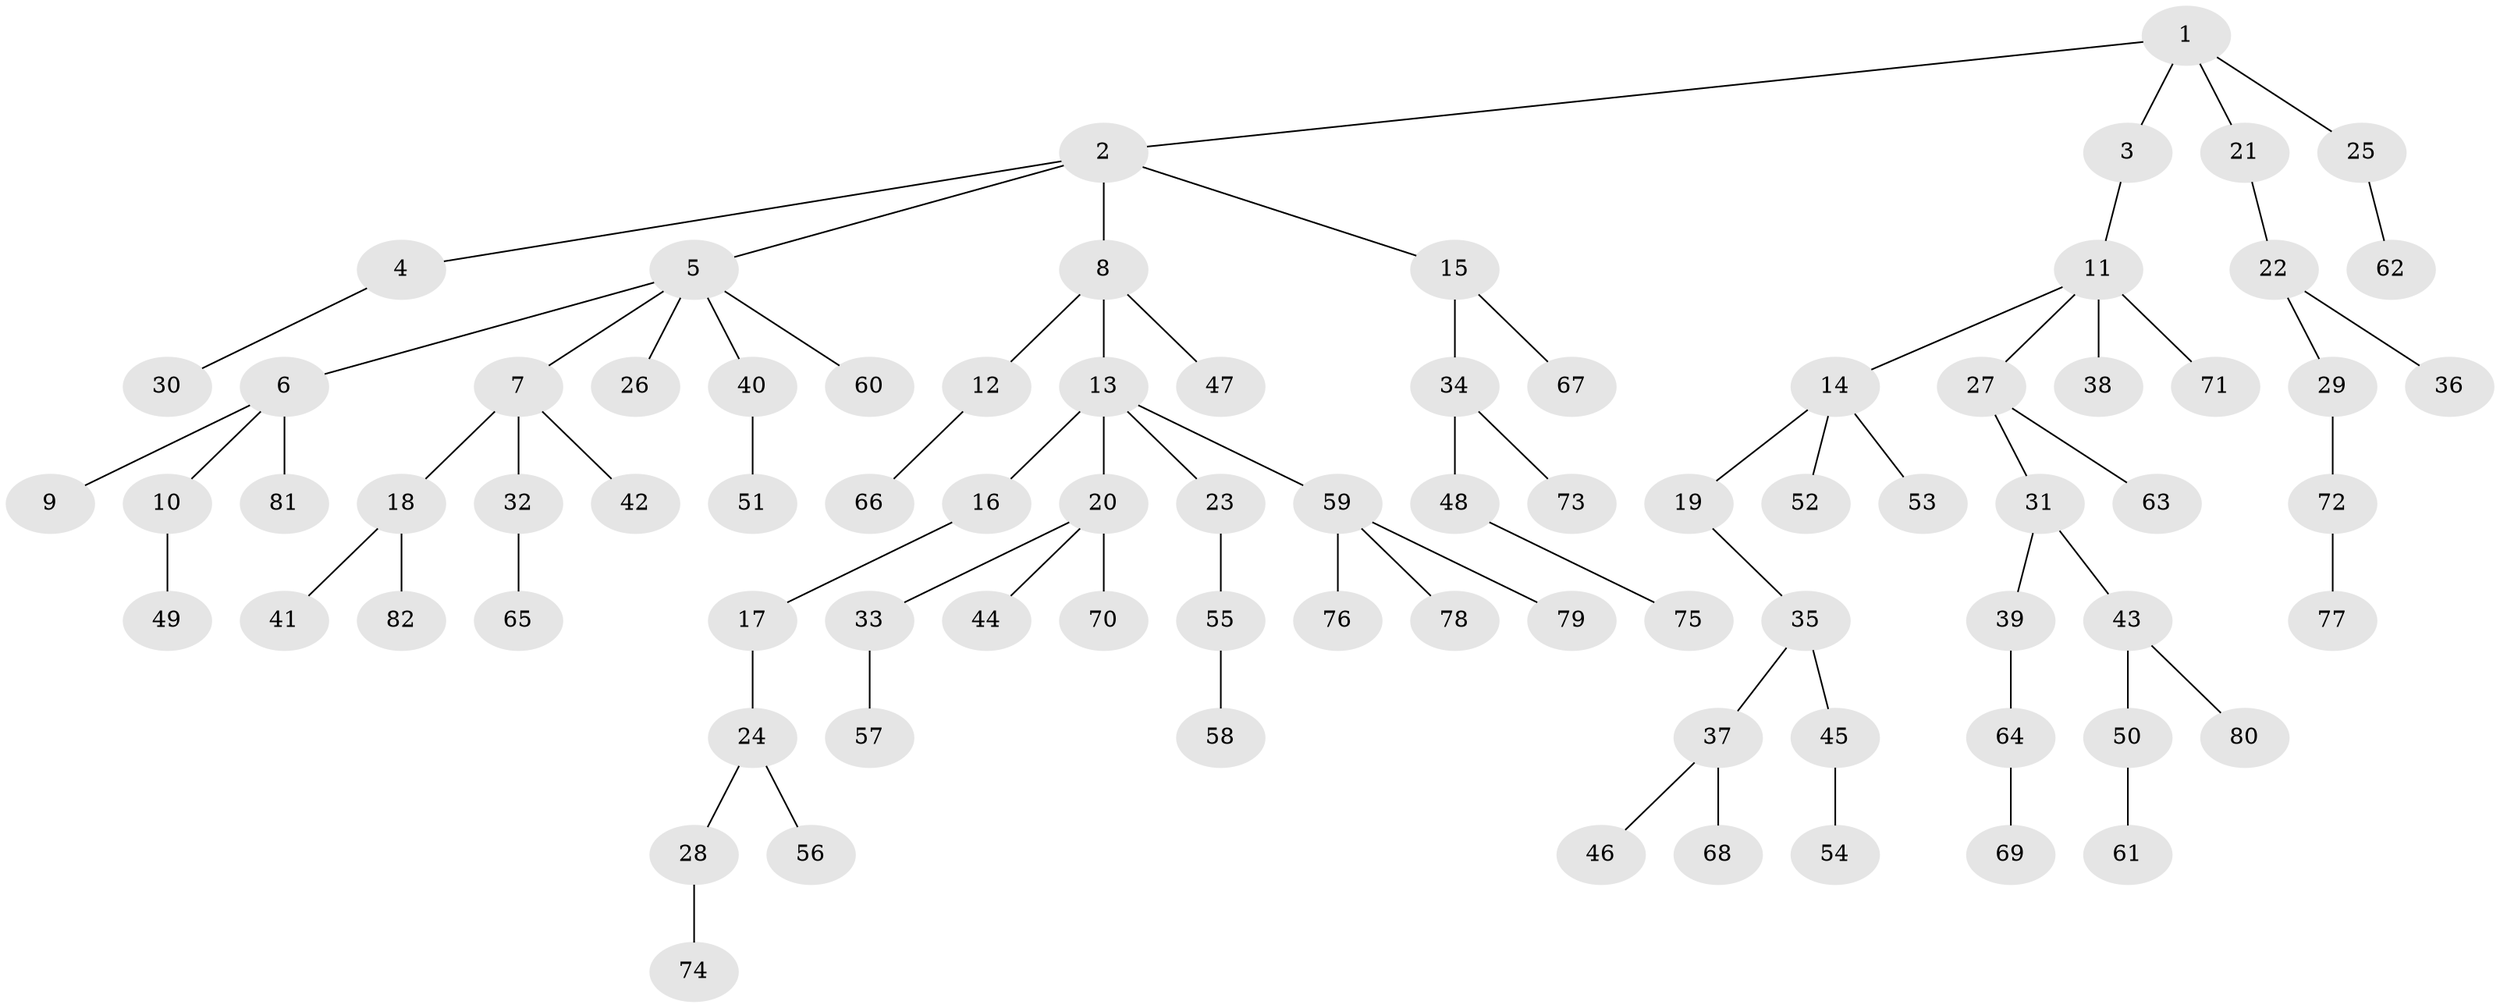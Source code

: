// coarse degree distribution, {4: 0.12727272727272726, 7: 0.01818181818181818, 2: 0.14545454545454545, 1: 0.5818181818181818, 5: 0.03636363636363636, 3: 0.09090909090909091}
// Generated by graph-tools (version 1.1) at 2025/24/03/03/25 07:24:06]
// undirected, 82 vertices, 81 edges
graph export_dot {
graph [start="1"]
  node [color=gray90,style=filled];
  1;
  2;
  3;
  4;
  5;
  6;
  7;
  8;
  9;
  10;
  11;
  12;
  13;
  14;
  15;
  16;
  17;
  18;
  19;
  20;
  21;
  22;
  23;
  24;
  25;
  26;
  27;
  28;
  29;
  30;
  31;
  32;
  33;
  34;
  35;
  36;
  37;
  38;
  39;
  40;
  41;
  42;
  43;
  44;
  45;
  46;
  47;
  48;
  49;
  50;
  51;
  52;
  53;
  54;
  55;
  56;
  57;
  58;
  59;
  60;
  61;
  62;
  63;
  64;
  65;
  66;
  67;
  68;
  69;
  70;
  71;
  72;
  73;
  74;
  75;
  76;
  77;
  78;
  79;
  80;
  81;
  82;
  1 -- 2;
  1 -- 3;
  1 -- 21;
  1 -- 25;
  2 -- 4;
  2 -- 5;
  2 -- 8;
  2 -- 15;
  3 -- 11;
  4 -- 30;
  5 -- 6;
  5 -- 7;
  5 -- 26;
  5 -- 40;
  5 -- 60;
  6 -- 9;
  6 -- 10;
  6 -- 81;
  7 -- 18;
  7 -- 32;
  7 -- 42;
  8 -- 12;
  8 -- 13;
  8 -- 47;
  10 -- 49;
  11 -- 14;
  11 -- 27;
  11 -- 38;
  11 -- 71;
  12 -- 66;
  13 -- 16;
  13 -- 20;
  13 -- 23;
  13 -- 59;
  14 -- 19;
  14 -- 52;
  14 -- 53;
  15 -- 34;
  15 -- 67;
  16 -- 17;
  17 -- 24;
  18 -- 41;
  18 -- 82;
  19 -- 35;
  20 -- 33;
  20 -- 44;
  20 -- 70;
  21 -- 22;
  22 -- 29;
  22 -- 36;
  23 -- 55;
  24 -- 28;
  24 -- 56;
  25 -- 62;
  27 -- 31;
  27 -- 63;
  28 -- 74;
  29 -- 72;
  31 -- 39;
  31 -- 43;
  32 -- 65;
  33 -- 57;
  34 -- 48;
  34 -- 73;
  35 -- 37;
  35 -- 45;
  37 -- 46;
  37 -- 68;
  39 -- 64;
  40 -- 51;
  43 -- 50;
  43 -- 80;
  45 -- 54;
  48 -- 75;
  50 -- 61;
  55 -- 58;
  59 -- 76;
  59 -- 78;
  59 -- 79;
  64 -- 69;
  72 -- 77;
}
